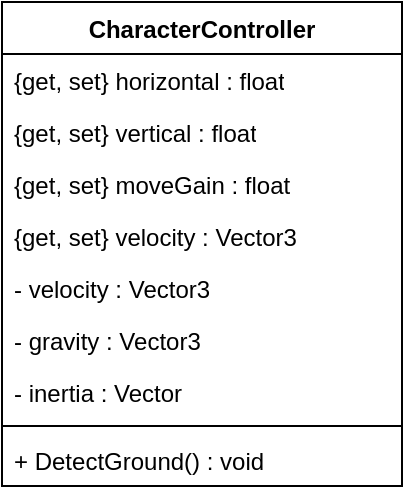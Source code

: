 <mxfile version="21.7.5" type="device">
  <diagram id="C5RBs43oDa-KdzZeNtuy" name="Page-1">
    <mxGraphModel dx="1050" dy="638" grid="1" gridSize="10" guides="1" tooltips="1" connect="1" arrows="1" fold="1" page="1" pageScale="1" pageWidth="827" pageHeight="1169" math="0" shadow="0">
      <root>
        <mxCell id="WIyWlLk6GJQsqaUBKTNV-0" />
        <mxCell id="WIyWlLk6GJQsqaUBKTNV-1" parent="WIyWlLk6GJQsqaUBKTNV-0" />
        <mxCell id="3A2nSRr05a6NxQdsoCol-0" value="CharacterController" style="swimlane;fontStyle=1;align=center;verticalAlign=top;childLayout=stackLayout;horizontal=1;startSize=26;horizontalStack=0;resizeParent=1;resizeParentMax=0;resizeLast=0;collapsible=1;marginBottom=0;whiteSpace=wrap;html=1;" vertex="1" parent="WIyWlLk6GJQsqaUBKTNV-1">
          <mxGeometry x="40" y="40" width="200" height="242" as="geometry" />
        </mxCell>
        <mxCell id="3A2nSRr05a6NxQdsoCol-1" value="{get, set} horizontal : float" style="text;strokeColor=none;fillColor=none;align=left;verticalAlign=top;spacingLeft=4;spacingRight=4;overflow=hidden;rotatable=0;points=[[0,0.5],[1,0.5]];portConstraint=eastwest;whiteSpace=wrap;html=1;" vertex="1" parent="3A2nSRr05a6NxQdsoCol-0">
          <mxGeometry y="26" width="200" height="26" as="geometry" />
        </mxCell>
        <mxCell id="3A2nSRr05a6NxQdsoCol-4" value="{get, set} vertical : float" style="text;strokeColor=none;fillColor=none;align=left;verticalAlign=top;spacingLeft=4;spacingRight=4;overflow=hidden;rotatable=0;points=[[0,0.5],[1,0.5]];portConstraint=eastwest;whiteSpace=wrap;html=1;" vertex="1" parent="3A2nSRr05a6NxQdsoCol-0">
          <mxGeometry y="52" width="200" height="26" as="geometry" />
        </mxCell>
        <mxCell id="3A2nSRr05a6NxQdsoCol-5" value="{get, set} moveGain : float" style="text;strokeColor=none;fillColor=none;align=left;verticalAlign=top;spacingLeft=4;spacingRight=4;overflow=hidden;rotatable=0;points=[[0,0.5],[1,0.5]];portConstraint=eastwest;whiteSpace=wrap;html=1;" vertex="1" parent="3A2nSRr05a6NxQdsoCol-0">
          <mxGeometry y="78" width="200" height="26" as="geometry" />
        </mxCell>
        <mxCell id="3A2nSRr05a6NxQdsoCol-8" value="{get, set} velocity : Vector3" style="text;strokeColor=none;fillColor=none;align=left;verticalAlign=top;spacingLeft=4;spacingRight=4;overflow=hidden;rotatable=0;points=[[0,0.5],[1,0.5]];portConstraint=eastwest;whiteSpace=wrap;html=1;" vertex="1" parent="3A2nSRr05a6NxQdsoCol-0">
          <mxGeometry y="104" width="200" height="26" as="geometry" />
        </mxCell>
        <mxCell id="3A2nSRr05a6NxQdsoCol-9" value="- velocity : Vector3" style="text;strokeColor=none;fillColor=none;align=left;verticalAlign=top;spacingLeft=4;spacingRight=4;overflow=hidden;rotatable=0;points=[[0,0.5],[1,0.5]];portConstraint=eastwest;whiteSpace=wrap;html=1;" vertex="1" parent="3A2nSRr05a6NxQdsoCol-0">
          <mxGeometry y="130" width="200" height="26" as="geometry" />
        </mxCell>
        <mxCell id="3A2nSRr05a6NxQdsoCol-6" value="- gravity : Vector3" style="text;strokeColor=none;fillColor=none;align=left;verticalAlign=top;spacingLeft=4;spacingRight=4;overflow=hidden;rotatable=0;points=[[0,0.5],[1,0.5]];portConstraint=eastwest;whiteSpace=wrap;html=1;" vertex="1" parent="3A2nSRr05a6NxQdsoCol-0">
          <mxGeometry y="156" width="200" height="26" as="geometry" />
        </mxCell>
        <mxCell id="3A2nSRr05a6NxQdsoCol-7" value="- inertia : Vector" style="text;strokeColor=none;fillColor=none;align=left;verticalAlign=top;spacingLeft=4;spacingRight=4;overflow=hidden;rotatable=0;points=[[0,0.5],[1,0.5]];portConstraint=eastwest;whiteSpace=wrap;html=1;" vertex="1" parent="3A2nSRr05a6NxQdsoCol-0">
          <mxGeometry y="182" width="200" height="26" as="geometry" />
        </mxCell>
        <mxCell id="3A2nSRr05a6NxQdsoCol-2" value="" style="line;strokeWidth=1;fillColor=none;align=left;verticalAlign=middle;spacingTop=-1;spacingLeft=3;spacingRight=3;rotatable=0;labelPosition=right;points=[];portConstraint=eastwest;strokeColor=inherit;" vertex="1" parent="3A2nSRr05a6NxQdsoCol-0">
          <mxGeometry y="208" width="200" height="8" as="geometry" />
        </mxCell>
        <mxCell id="3A2nSRr05a6NxQdsoCol-3" value="+ DetectGround() : void" style="text;strokeColor=none;fillColor=none;align=left;verticalAlign=top;spacingLeft=4;spacingRight=4;overflow=hidden;rotatable=0;points=[[0,0.5],[1,0.5]];portConstraint=eastwest;whiteSpace=wrap;html=1;" vertex="1" parent="3A2nSRr05a6NxQdsoCol-0">
          <mxGeometry y="216" width="200" height="26" as="geometry" />
        </mxCell>
      </root>
    </mxGraphModel>
  </diagram>
</mxfile>
